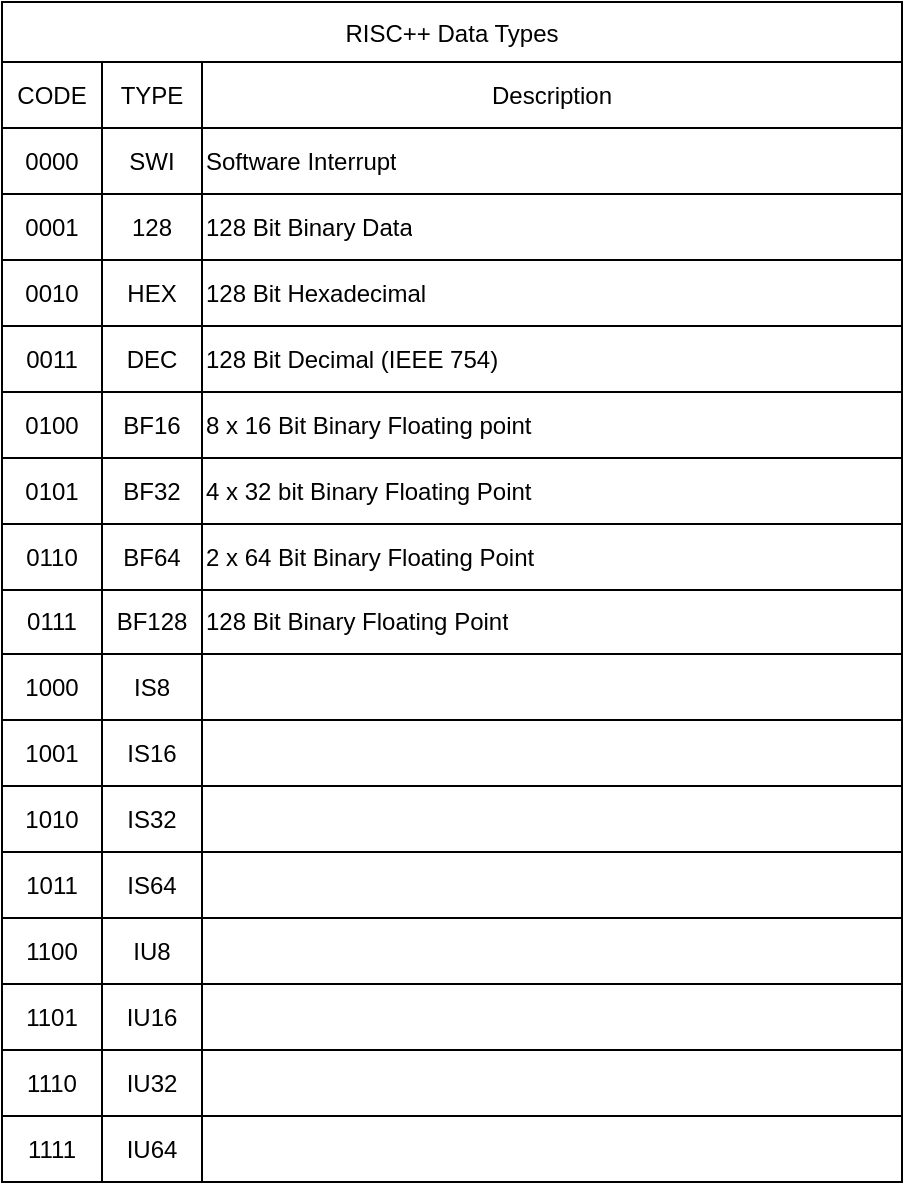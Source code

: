<mxfile version="16.4.0" type="device"><diagram id="VqTv4qRfKvtuIYILml0y" name="Page-1"><mxGraphModel dx="1102" dy="865" grid="1" gridSize="10" guides="1" tooltips="1" connect="1" arrows="1" fold="1" page="1" pageScale="1" pageWidth="850" pageHeight="1100" math="0" shadow="0"><root><mxCell id="0"/><mxCell id="1" parent="0"/><mxCell id="GdeKBlrS-vbc4t6NYFXZ-1" value="RISC++ Data Types" style="shape=table;startSize=30;container=1;collapsible=0;childLayout=tableLayout;" vertex="1" parent="1"><mxGeometry x="340" y="90" width="450" height="590" as="geometry"/></mxCell><mxCell id="GdeKBlrS-vbc4t6NYFXZ-2" value="" style="shape=tableRow;horizontal=0;startSize=0;swimlaneHead=0;swimlaneBody=0;top=0;left=0;bottom=0;right=0;collapsible=0;dropTarget=0;fillColor=none;points=[[0,0.5],[1,0.5]];portConstraint=eastwest;" vertex="1" parent="GdeKBlrS-vbc4t6NYFXZ-1"><mxGeometry y="30" width="450" height="33" as="geometry"/></mxCell><mxCell id="GdeKBlrS-vbc4t6NYFXZ-3" value="CODE" style="shape=partialRectangle;html=1;whiteSpace=wrap;connectable=0;overflow=hidden;fillColor=none;top=0;left=0;bottom=0;right=0;pointerEvents=1;" vertex="1" parent="GdeKBlrS-vbc4t6NYFXZ-2"><mxGeometry width="50" height="33" as="geometry"><mxRectangle width="50" height="33" as="alternateBounds"/></mxGeometry></mxCell><mxCell id="GdeKBlrS-vbc4t6NYFXZ-4" value="TYPE" style="shape=partialRectangle;html=1;whiteSpace=wrap;connectable=0;overflow=hidden;fillColor=none;top=0;left=0;bottom=0;right=0;pointerEvents=1;" vertex="1" parent="GdeKBlrS-vbc4t6NYFXZ-2"><mxGeometry x="50" width="50" height="33" as="geometry"><mxRectangle width="50" height="33" as="alternateBounds"/></mxGeometry></mxCell><mxCell id="GdeKBlrS-vbc4t6NYFXZ-5" value="Description" style="shape=partialRectangle;html=1;whiteSpace=wrap;connectable=0;overflow=hidden;fillColor=none;top=0;left=0;bottom=0;right=0;pointerEvents=1;" vertex="1" parent="GdeKBlrS-vbc4t6NYFXZ-2"><mxGeometry x="100" width="350" height="33" as="geometry"><mxRectangle width="350" height="33" as="alternateBounds"/></mxGeometry></mxCell><mxCell id="GdeKBlrS-vbc4t6NYFXZ-6" value="" style="shape=tableRow;horizontal=0;startSize=0;swimlaneHead=0;swimlaneBody=0;top=0;left=0;bottom=0;right=0;collapsible=0;dropTarget=0;fillColor=none;points=[[0,0.5],[1,0.5]];portConstraint=eastwest;" vertex="1" parent="GdeKBlrS-vbc4t6NYFXZ-1"><mxGeometry y="63" width="450" height="33" as="geometry"/></mxCell><mxCell id="GdeKBlrS-vbc4t6NYFXZ-7" value="0000" style="shape=partialRectangle;html=1;whiteSpace=wrap;connectable=0;overflow=hidden;fillColor=none;top=0;left=0;bottom=0;right=0;pointerEvents=1;" vertex="1" parent="GdeKBlrS-vbc4t6NYFXZ-6"><mxGeometry width="50" height="33" as="geometry"><mxRectangle width="50" height="33" as="alternateBounds"/></mxGeometry></mxCell><mxCell id="GdeKBlrS-vbc4t6NYFXZ-8" value="SWI" style="shape=partialRectangle;html=1;whiteSpace=wrap;connectable=0;overflow=hidden;fillColor=none;top=0;left=0;bottom=0;right=0;pointerEvents=1;" vertex="1" parent="GdeKBlrS-vbc4t6NYFXZ-6"><mxGeometry x="50" width="50" height="33" as="geometry"><mxRectangle width="50" height="33" as="alternateBounds"/></mxGeometry></mxCell><mxCell id="GdeKBlrS-vbc4t6NYFXZ-9" value="Software Interrupt" style="shape=partialRectangle;html=1;whiteSpace=wrap;connectable=0;overflow=hidden;fillColor=none;top=0;left=0;bottom=0;right=0;pointerEvents=1;align=left;" vertex="1" parent="GdeKBlrS-vbc4t6NYFXZ-6"><mxGeometry x="100" width="350" height="33" as="geometry"><mxRectangle width="350" height="33" as="alternateBounds"/></mxGeometry></mxCell><mxCell id="GdeKBlrS-vbc4t6NYFXZ-10" value="" style="shape=tableRow;horizontal=0;startSize=0;swimlaneHead=0;swimlaneBody=0;top=0;left=0;bottom=0;right=0;collapsible=0;dropTarget=0;fillColor=none;points=[[0,0.5],[1,0.5]];portConstraint=eastwest;" vertex="1" parent="GdeKBlrS-vbc4t6NYFXZ-1"><mxGeometry y="96" width="450" height="33" as="geometry"/></mxCell><mxCell id="GdeKBlrS-vbc4t6NYFXZ-11" value="0001" style="shape=partialRectangle;html=1;whiteSpace=wrap;connectable=0;overflow=hidden;fillColor=none;top=0;left=0;bottom=0;right=0;pointerEvents=1;" vertex="1" parent="GdeKBlrS-vbc4t6NYFXZ-10"><mxGeometry width="50" height="33" as="geometry"><mxRectangle width="50" height="33" as="alternateBounds"/></mxGeometry></mxCell><mxCell id="GdeKBlrS-vbc4t6NYFXZ-12" value="128" style="shape=partialRectangle;html=1;whiteSpace=wrap;connectable=0;overflow=hidden;fillColor=none;top=0;left=0;bottom=0;right=0;pointerEvents=1;" vertex="1" parent="GdeKBlrS-vbc4t6NYFXZ-10"><mxGeometry x="50" width="50" height="33" as="geometry"><mxRectangle width="50" height="33" as="alternateBounds"/></mxGeometry></mxCell><mxCell id="GdeKBlrS-vbc4t6NYFXZ-13" value="128 Bit Binary Data" style="shape=partialRectangle;html=1;whiteSpace=wrap;connectable=0;overflow=hidden;fillColor=none;top=0;left=0;bottom=0;right=0;pointerEvents=1;align=left;" vertex="1" parent="GdeKBlrS-vbc4t6NYFXZ-10"><mxGeometry x="100" width="350" height="33" as="geometry"><mxRectangle width="350" height="33" as="alternateBounds"/></mxGeometry></mxCell><mxCell id="GdeKBlrS-vbc4t6NYFXZ-14" value="" style="shape=tableRow;horizontal=0;startSize=0;swimlaneHead=0;swimlaneBody=0;top=0;left=0;bottom=0;right=0;collapsible=0;dropTarget=0;fillColor=none;points=[[0,0.5],[1,0.5]];portConstraint=eastwest;" vertex="1" parent="GdeKBlrS-vbc4t6NYFXZ-1"><mxGeometry y="129" width="450" height="33" as="geometry"/></mxCell><mxCell id="GdeKBlrS-vbc4t6NYFXZ-15" value="0010" style="shape=partialRectangle;html=1;whiteSpace=wrap;connectable=0;overflow=hidden;fillColor=none;top=0;left=0;bottom=0;right=0;pointerEvents=1;" vertex="1" parent="GdeKBlrS-vbc4t6NYFXZ-14"><mxGeometry width="50" height="33" as="geometry"><mxRectangle width="50" height="33" as="alternateBounds"/></mxGeometry></mxCell><mxCell id="GdeKBlrS-vbc4t6NYFXZ-16" value="HEX" style="shape=partialRectangle;html=1;whiteSpace=wrap;connectable=0;overflow=hidden;fillColor=none;top=0;left=0;bottom=0;right=0;pointerEvents=1;" vertex="1" parent="GdeKBlrS-vbc4t6NYFXZ-14"><mxGeometry x="50" width="50" height="33" as="geometry"><mxRectangle width="50" height="33" as="alternateBounds"/></mxGeometry></mxCell><mxCell id="GdeKBlrS-vbc4t6NYFXZ-17" value="128 Bit Hexadecimal" style="shape=partialRectangle;html=1;whiteSpace=wrap;connectable=0;overflow=hidden;fillColor=none;top=0;left=0;bottom=0;right=0;pointerEvents=1;align=left;" vertex="1" parent="GdeKBlrS-vbc4t6NYFXZ-14"><mxGeometry x="100" width="350" height="33" as="geometry"><mxRectangle width="350" height="33" as="alternateBounds"/></mxGeometry></mxCell><mxCell id="GdeKBlrS-vbc4t6NYFXZ-18" value="" style="shape=tableRow;horizontal=0;startSize=0;swimlaneHead=0;swimlaneBody=0;top=0;left=0;bottom=0;right=0;collapsible=0;dropTarget=0;fillColor=none;points=[[0,0.5],[1,0.5]];portConstraint=eastwest;" vertex="1" parent="GdeKBlrS-vbc4t6NYFXZ-1"><mxGeometry y="162" width="450" height="33" as="geometry"/></mxCell><mxCell id="GdeKBlrS-vbc4t6NYFXZ-19" value="0011" style="shape=partialRectangle;html=1;whiteSpace=wrap;connectable=0;overflow=hidden;fillColor=none;top=0;left=0;bottom=0;right=0;pointerEvents=1;" vertex="1" parent="GdeKBlrS-vbc4t6NYFXZ-18"><mxGeometry width="50" height="33" as="geometry"><mxRectangle width="50" height="33" as="alternateBounds"/></mxGeometry></mxCell><mxCell id="GdeKBlrS-vbc4t6NYFXZ-20" value="DEC" style="shape=partialRectangle;html=1;whiteSpace=wrap;connectable=0;overflow=hidden;fillColor=none;top=0;left=0;bottom=0;right=0;pointerEvents=1;" vertex="1" parent="GdeKBlrS-vbc4t6NYFXZ-18"><mxGeometry x="50" width="50" height="33" as="geometry"><mxRectangle width="50" height="33" as="alternateBounds"/></mxGeometry></mxCell><mxCell id="GdeKBlrS-vbc4t6NYFXZ-21" value="128 Bit Decimal (IEEE 754)" style="shape=partialRectangle;html=1;whiteSpace=wrap;connectable=0;overflow=hidden;fillColor=none;top=0;left=0;bottom=0;right=0;pointerEvents=1;align=left;" vertex="1" parent="GdeKBlrS-vbc4t6NYFXZ-18"><mxGeometry x="100" width="350" height="33" as="geometry"><mxRectangle width="350" height="33" as="alternateBounds"/></mxGeometry></mxCell><mxCell id="GdeKBlrS-vbc4t6NYFXZ-22" value="" style="shape=tableRow;horizontal=0;startSize=0;swimlaneHead=0;swimlaneBody=0;top=0;left=0;bottom=0;right=0;collapsible=0;dropTarget=0;fillColor=none;points=[[0,0.5],[1,0.5]];portConstraint=eastwest;" vertex="1" parent="GdeKBlrS-vbc4t6NYFXZ-1"><mxGeometry y="195" width="450" height="33" as="geometry"/></mxCell><mxCell id="GdeKBlrS-vbc4t6NYFXZ-23" value="0100" style="shape=partialRectangle;html=1;whiteSpace=wrap;connectable=0;overflow=hidden;fillColor=none;top=0;left=0;bottom=0;right=0;pointerEvents=1;" vertex="1" parent="GdeKBlrS-vbc4t6NYFXZ-22"><mxGeometry width="50" height="33" as="geometry"><mxRectangle width="50" height="33" as="alternateBounds"/></mxGeometry></mxCell><mxCell id="GdeKBlrS-vbc4t6NYFXZ-24" value="BF16" style="shape=partialRectangle;html=1;whiteSpace=wrap;connectable=0;overflow=hidden;fillColor=none;top=0;left=0;bottom=0;right=0;pointerEvents=1;" vertex="1" parent="GdeKBlrS-vbc4t6NYFXZ-22"><mxGeometry x="50" width="50" height="33" as="geometry"><mxRectangle width="50" height="33" as="alternateBounds"/></mxGeometry></mxCell><mxCell id="GdeKBlrS-vbc4t6NYFXZ-25" value="8 x 16 Bit Binary Floating point" style="shape=partialRectangle;html=1;whiteSpace=wrap;connectable=0;overflow=hidden;fillColor=none;top=0;left=0;bottom=0;right=0;pointerEvents=1;align=left;" vertex="1" parent="GdeKBlrS-vbc4t6NYFXZ-22"><mxGeometry x="100" width="350" height="33" as="geometry"><mxRectangle width="350" height="33" as="alternateBounds"/></mxGeometry></mxCell><mxCell id="GdeKBlrS-vbc4t6NYFXZ-26" value="" style="shape=tableRow;horizontal=0;startSize=0;swimlaneHead=0;swimlaneBody=0;top=0;left=0;bottom=0;right=0;collapsible=0;dropTarget=0;fillColor=none;points=[[0,0.5],[1,0.5]];portConstraint=eastwest;" vertex="1" parent="GdeKBlrS-vbc4t6NYFXZ-1"><mxGeometry y="228" width="450" height="33" as="geometry"/></mxCell><mxCell id="GdeKBlrS-vbc4t6NYFXZ-27" value="0101" style="shape=partialRectangle;html=1;whiteSpace=wrap;connectable=0;overflow=hidden;fillColor=none;top=0;left=0;bottom=0;right=0;pointerEvents=1;" vertex="1" parent="GdeKBlrS-vbc4t6NYFXZ-26"><mxGeometry width="50" height="33" as="geometry"><mxRectangle width="50" height="33" as="alternateBounds"/></mxGeometry></mxCell><mxCell id="GdeKBlrS-vbc4t6NYFXZ-28" value="BF32" style="shape=partialRectangle;html=1;whiteSpace=wrap;connectable=0;overflow=hidden;fillColor=none;top=0;left=0;bottom=0;right=0;pointerEvents=1;" vertex="1" parent="GdeKBlrS-vbc4t6NYFXZ-26"><mxGeometry x="50" width="50" height="33" as="geometry"><mxRectangle width="50" height="33" as="alternateBounds"/></mxGeometry></mxCell><mxCell id="GdeKBlrS-vbc4t6NYFXZ-29" value="4 x 32 bit Binary Floating Point" style="shape=partialRectangle;html=1;whiteSpace=wrap;connectable=0;overflow=hidden;fillColor=none;top=0;left=0;bottom=0;right=0;pointerEvents=1;align=left;" vertex="1" parent="GdeKBlrS-vbc4t6NYFXZ-26"><mxGeometry x="100" width="350" height="33" as="geometry"><mxRectangle width="350" height="33" as="alternateBounds"/></mxGeometry></mxCell><mxCell id="GdeKBlrS-vbc4t6NYFXZ-30" value="" style="shape=tableRow;horizontal=0;startSize=0;swimlaneHead=0;swimlaneBody=0;top=0;left=0;bottom=0;right=0;collapsible=0;dropTarget=0;fillColor=none;points=[[0,0.5],[1,0.5]];portConstraint=eastwest;" vertex="1" parent="GdeKBlrS-vbc4t6NYFXZ-1"><mxGeometry y="261" width="450" height="33" as="geometry"/></mxCell><mxCell id="GdeKBlrS-vbc4t6NYFXZ-31" value="0110" style="shape=partialRectangle;html=1;whiteSpace=wrap;connectable=0;overflow=hidden;fillColor=none;top=0;left=0;bottom=0;right=0;pointerEvents=1;" vertex="1" parent="GdeKBlrS-vbc4t6NYFXZ-30"><mxGeometry width="50" height="33" as="geometry"><mxRectangle width="50" height="33" as="alternateBounds"/></mxGeometry></mxCell><mxCell id="GdeKBlrS-vbc4t6NYFXZ-32" value="BF64" style="shape=partialRectangle;html=1;whiteSpace=wrap;connectable=0;overflow=hidden;fillColor=none;top=0;left=0;bottom=0;right=0;pointerEvents=1;" vertex="1" parent="GdeKBlrS-vbc4t6NYFXZ-30"><mxGeometry x="50" width="50" height="33" as="geometry"><mxRectangle width="50" height="33" as="alternateBounds"/></mxGeometry></mxCell><mxCell id="GdeKBlrS-vbc4t6NYFXZ-33" value="2 x 64 Bit Binary Floating Point" style="shape=partialRectangle;html=1;whiteSpace=wrap;connectable=0;overflow=hidden;fillColor=none;top=0;left=0;bottom=0;right=0;pointerEvents=1;align=left;" vertex="1" parent="GdeKBlrS-vbc4t6NYFXZ-30"><mxGeometry x="100" width="350" height="33" as="geometry"><mxRectangle width="350" height="33" as="alternateBounds"/></mxGeometry></mxCell><mxCell id="GdeKBlrS-vbc4t6NYFXZ-34" value="" style="shape=tableRow;horizontal=0;startSize=0;swimlaneHead=0;swimlaneBody=0;top=0;left=0;bottom=0;right=0;collapsible=0;dropTarget=0;fillColor=none;points=[[0,0.5],[1,0.5]];portConstraint=eastwest;" vertex="1" parent="GdeKBlrS-vbc4t6NYFXZ-1"><mxGeometry y="294" width="450" height="32" as="geometry"/></mxCell><mxCell id="GdeKBlrS-vbc4t6NYFXZ-35" value="0111" style="shape=partialRectangle;html=1;whiteSpace=wrap;connectable=0;overflow=hidden;fillColor=none;top=0;left=0;bottom=0;right=0;pointerEvents=1;" vertex="1" parent="GdeKBlrS-vbc4t6NYFXZ-34"><mxGeometry width="50" height="32" as="geometry"><mxRectangle width="50" height="32" as="alternateBounds"/></mxGeometry></mxCell><mxCell id="GdeKBlrS-vbc4t6NYFXZ-36" value="BF128" style="shape=partialRectangle;html=1;whiteSpace=wrap;connectable=0;overflow=hidden;fillColor=none;top=0;left=0;bottom=0;right=0;pointerEvents=1;" vertex="1" parent="GdeKBlrS-vbc4t6NYFXZ-34"><mxGeometry x="50" width="50" height="32" as="geometry"><mxRectangle width="50" height="32" as="alternateBounds"/></mxGeometry></mxCell><mxCell id="GdeKBlrS-vbc4t6NYFXZ-37" value="128 Bit Binary Floating Point" style="shape=partialRectangle;html=1;whiteSpace=wrap;connectable=0;overflow=hidden;fillColor=none;top=0;left=0;bottom=0;right=0;pointerEvents=1;align=left;" vertex="1" parent="GdeKBlrS-vbc4t6NYFXZ-34"><mxGeometry x="100" width="350" height="32" as="geometry"><mxRectangle width="350" height="32" as="alternateBounds"/></mxGeometry></mxCell><mxCell id="GdeKBlrS-vbc4t6NYFXZ-38" value="" style="shape=tableRow;horizontal=0;startSize=0;swimlaneHead=0;swimlaneBody=0;top=0;left=0;bottom=0;right=0;collapsible=0;dropTarget=0;fillColor=none;points=[[0,0.5],[1,0.5]];portConstraint=eastwest;" vertex="1" parent="GdeKBlrS-vbc4t6NYFXZ-1"><mxGeometry y="326" width="450" height="33" as="geometry"/></mxCell><mxCell id="GdeKBlrS-vbc4t6NYFXZ-39" value="1000" style="shape=partialRectangle;html=1;whiteSpace=wrap;connectable=0;overflow=hidden;fillColor=none;top=0;left=0;bottom=0;right=0;pointerEvents=1;" vertex="1" parent="GdeKBlrS-vbc4t6NYFXZ-38"><mxGeometry width="50" height="33" as="geometry"><mxRectangle width="50" height="33" as="alternateBounds"/></mxGeometry></mxCell><mxCell id="GdeKBlrS-vbc4t6NYFXZ-40" value="IS8" style="shape=partialRectangle;html=1;whiteSpace=wrap;connectable=0;overflow=hidden;fillColor=none;top=0;left=0;bottom=0;right=0;pointerEvents=1;" vertex="1" parent="GdeKBlrS-vbc4t6NYFXZ-38"><mxGeometry x="50" width="50" height="33" as="geometry"><mxRectangle width="50" height="33" as="alternateBounds"/></mxGeometry></mxCell><mxCell id="GdeKBlrS-vbc4t6NYFXZ-41" value="" style="shape=partialRectangle;html=1;whiteSpace=wrap;connectable=0;overflow=hidden;fillColor=none;top=0;left=0;bottom=0;right=0;pointerEvents=1;" vertex="1" parent="GdeKBlrS-vbc4t6NYFXZ-38"><mxGeometry x="100" width="350" height="33" as="geometry"><mxRectangle width="350" height="33" as="alternateBounds"/></mxGeometry></mxCell><mxCell id="GdeKBlrS-vbc4t6NYFXZ-42" value="" style="shape=tableRow;horizontal=0;startSize=0;swimlaneHead=0;swimlaneBody=0;top=0;left=0;bottom=0;right=0;collapsible=0;dropTarget=0;fillColor=none;points=[[0,0.5],[1,0.5]];portConstraint=eastwest;" vertex="1" parent="GdeKBlrS-vbc4t6NYFXZ-1"><mxGeometry y="359" width="450" height="33" as="geometry"/></mxCell><mxCell id="GdeKBlrS-vbc4t6NYFXZ-43" value="1001" style="shape=partialRectangle;html=1;whiteSpace=wrap;connectable=0;overflow=hidden;fillColor=none;top=0;left=0;bottom=0;right=0;pointerEvents=1;" vertex="1" parent="GdeKBlrS-vbc4t6NYFXZ-42"><mxGeometry width="50" height="33" as="geometry"><mxRectangle width="50" height="33" as="alternateBounds"/></mxGeometry></mxCell><mxCell id="GdeKBlrS-vbc4t6NYFXZ-44" value="IS16" style="shape=partialRectangle;html=1;whiteSpace=wrap;connectable=0;overflow=hidden;fillColor=none;top=0;left=0;bottom=0;right=0;pointerEvents=1;" vertex="1" parent="GdeKBlrS-vbc4t6NYFXZ-42"><mxGeometry x="50" width="50" height="33" as="geometry"><mxRectangle width="50" height="33" as="alternateBounds"/></mxGeometry></mxCell><mxCell id="GdeKBlrS-vbc4t6NYFXZ-45" value="" style="shape=partialRectangle;html=1;whiteSpace=wrap;connectable=0;overflow=hidden;fillColor=none;top=0;left=0;bottom=0;right=0;pointerEvents=1;" vertex="1" parent="GdeKBlrS-vbc4t6NYFXZ-42"><mxGeometry x="100" width="350" height="33" as="geometry"><mxRectangle width="350" height="33" as="alternateBounds"/></mxGeometry></mxCell><mxCell id="GdeKBlrS-vbc4t6NYFXZ-46" value="" style="shape=tableRow;horizontal=0;startSize=0;swimlaneHead=0;swimlaneBody=0;top=0;left=0;bottom=0;right=0;collapsible=0;dropTarget=0;fillColor=none;points=[[0,0.5],[1,0.5]];portConstraint=eastwest;" vertex="1" parent="GdeKBlrS-vbc4t6NYFXZ-1"><mxGeometry y="392" width="450" height="33" as="geometry"/></mxCell><mxCell id="GdeKBlrS-vbc4t6NYFXZ-47" value="1010" style="shape=partialRectangle;html=1;whiteSpace=wrap;connectable=0;overflow=hidden;fillColor=none;top=0;left=0;bottom=0;right=0;pointerEvents=1;" vertex="1" parent="GdeKBlrS-vbc4t6NYFXZ-46"><mxGeometry width="50" height="33" as="geometry"><mxRectangle width="50" height="33" as="alternateBounds"/></mxGeometry></mxCell><mxCell id="GdeKBlrS-vbc4t6NYFXZ-48" value="IS32" style="shape=partialRectangle;html=1;whiteSpace=wrap;connectable=0;overflow=hidden;fillColor=none;top=0;left=0;bottom=0;right=0;pointerEvents=1;" vertex="1" parent="GdeKBlrS-vbc4t6NYFXZ-46"><mxGeometry x="50" width="50" height="33" as="geometry"><mxRectangle width="50" height="33" as="alternateBounds"/></mxGeometry></mxCell><mxCell id="GdeKBlrS-vbc4t6NYFXZ-49" value="" style="shape=partialRectangle;html=1;whiteSpace=wrap;connectable=0;overflow=hidden;fillColor=none;top=0;left=0;bottom=0;right=0;pointerEvents=1;" vertex="1" parent="GdeKBlrS-vbc4t6NYFXZ-46"><mxGeometry x="100" width="350" height="33" as="geometry"><mxRectangle width="350" height="33" as="alternateBounds"/></mxGeometry></mxCell><mxCell id="GdeKBlrS-vbc4t6NYFXZ-50" value="" style="shape=tableRow;horizontal=0;startSize=0;swimlaneHead=0;swimlaneBody=0;top=0;left=0;bottom=0;right=0;collapsible=0;dropTarget=0;fillColor=none;points=[[0,0.5],[1,0.5]];portConstraint=eastwest;" vertex="1" parent="GdeKBlrS-vbc4t6NYFXZ-1"><mxGeometry y="425" width="450" height="33" as="geometry"/></mxCell><mxCell id="GdeKBlrS-vbc4t6NYFXZ-51" value="1011" style="shape=partialRectangle;html=1;whiteSpace=wrap;connectable=0;overflow=hidden;fillColor=none;top=0;left=0;bottom=0;right=0;pointerEvents=1;" vertex="1" parent="GdeKBlrS-vbc4t6NYFXZ-50"><mxGeometry width="50" height="33" as="geometry"><mxRectangle width="50" height="33" as="alternateBounds"/></mxGeometry></mxCell><mxCell id="GdeKBlrS-vbc4t6NYFXZ-52" value="IS64" style="shape=partialRectangle;html=1;whiteSpace=wrap;connectable=0;overflow=hidden;fillColor=none;top=0;left=0;bottom=0;right=0;pointerEvents=1;" vertex="1" parent="GdeKBlrS-vbc4t6NYFXZ-50"><mxGeometry x="50" width="50" height="33" as="geometry"><mxRectangle width="50" height="33" as="alternateBounds"/></mxGeometry></mxCell><mxCell id="GdeKBlrS-vbc4t6NYFXZ-53" value="" style="shape=partialRectangle;html=1;whiteSpace=wrap;connectable=0;overflow=hidden;fillColor=none;top=0;left=0;bottom=0;right=0;pointerEvents=1;" vertex="1" parent="GdeKBlrS-vbc4t6NYFXZ-50"><mxGeometry x="100" width="350" height="33" as="geometry"><mxRectangle width="350" height="33" as="alternateBounds"/></mxGeometry></mxCell><mxCell id="GdeKBlrS-vbc4t6NYFXZ-54" value="" style="shape=tableRow;horizontal=0;startSize=0;swimlaneHead=0;swimlaneBody=0;top=0;left=0;bottom=0;right=0;collapsible=0;dropTarget=0;fillColor=none;points=[[0,0.5],[1,0.5]];portConstraint=eastwest;" vertex="1" parent="GdeKBlrS-vbc4t6NYFXZ-1"><mxGeometry y="458" width="450" height="33" as="geometry"/></mxCell><mxCell id="GdeKBlrS-vbc4t6NYFXZ-55" value="1100" style="shape=partialRectangle;html=1;whiteSpace=wrap;connectable=0;overflow=hidden;fillColor=none;top=0;left=0;bottom=0;right=0;pointerEvents=1;" vertex="1" parent="GdeKBlrS-vbc4t6NYFXZ-54"><mxGeometry width="50" height="33" as="geometry"><mxRectangle width="50" height="33" as="alternateBounds"/></mxGeometry></mxCell><mxCell id="GdeKBlrS-vbc4t6NYFXZ-56" value="IU8" style="shape=partialRectangle;html=1;whiteSpace=wrap;connectable=0;overflow=hidden;fillColor=none;top=0;left=0;bottom=0;right=0;pointerEvents=1;" vertex="1" parent="GdeKBlrS-vbc4t6NYFXZ-54"><mxGeometry x="50" width="50" height="33" as="geometry"><mxRectangle width="50" height="33" as="alternateBounds"/></mxGeometry></mxCell><mxCell id="GdeKBlrS-vbc4t6NYFXZ-57" value="" style="shape=partialRectangle;html=1;whiteSpace=wrap;connectable=0;overflow=hidden;fillColor=none;top=0;left=0;bottom=0;right=0;pointerEvents=1;" vertex="1" parent="GdeKBlrS-vbc4t6NYFXZ-54"><mxGeometry x="100" width="350" height="33" as="geometry"><mxRectangle width="350" height="33" as="alternateBounds"/></mxGeometry></mxCell><mxCell id="GdeKBlrS-vbc4t6NYFXZ-58" value="" style="shape=tableRow;horizontal=0;startSize=0;swimlaneHead=0;swimlaneBody=0;top=0;left=0;bottom=0;right=0;collapsible=0;dropTarget=0;fillColor=none;points=[[0,0.5],[1,0.5]];portConstraint=eastwest;" vertex="1" parent="GdeKBlrS-vbc4t6NYFXZ-1"><mxGeometry y="491" width="450" height="33" as="geometry"/></mxCell><mxCell id="GdeKBlrS-vbc4t6NYFXZ-59" value="1101" style="shape=partialRectangle;html=1;whiteSpace=wrap;connectable=0;overflow=hidden;fillColor=none;top=0;left=0;bottom=0;right=0;pointerEvents=1;" vertex="1" parent="GdeKBlrS-vbc4t6NYFXZ-58"><mxGeometry width="50" height="33" as="geometry"><mxRectangle width="50" height="33" as="alternateBounds"/></mxGeometry></mxCell><mxCell id="GdeKBlrS-vbc4t6NYFXZ-60" value="IU16" style="shape=partialRectangle;html=1;whiteSpace=wrap;connectable=0;overflow=hidden;fillColor=none;top=0;left=0;bottom=0;right=0;pointerEvents=1;" vertex="1" parent="GdeKBlrS-vbc4t6NYFXZ-58"><mxGeometry x="50" width="50" height="33" as="geometry"><mxRectangle width="50" height="33" as="alternateBounds"/></mxGeometry></mxCell><mxCell id="GdeKBlrS-vbc4t6NYFXZ-61" value="" style="shape=partialRectangle;html=1;whiteSpace=wrap;connectable=0;overflow=hidden;fillColor=none;top=0;left=0;bottom=0;right=0;pointerEvents=1;" vertex="1" parent="GdeKBlrS-vbc4t6NYFXZ-58"><mxGeometry x="100" width="350" height="33" as="geometry"><mxRectangle width="350" height="33" as="alternateBounds"/></mxGeometry></mxCell><mxCell id="GdeKBlrS-vbc4t6NYFXZ-62" value="" style="shape=tableRow;horizontal=0;startSize=0;swimlaneHead=0;swimlaneBody=0;top=0;left=0;bottom=0;right=0;collapsible=0;dropTarget=0;fillColor=none;points=[[0,0.5],[1,0.5]];portConstraint=eastwest;" vertex="1" parent="GdeKBlrS-vbc4t6NYFXZ-1"><mxGeometry y="524" width="450" height="33" as="geometry"/></mxCell><mxCell id="GdeKBlrS-vbc4t6NYFXZ-63" value="1110" style="shape=partialRectangle;html=1;whiteSpace=wrap;connectable=0;overflow=hidden;fillColor=none;top=0;left=0;bottom=0;right=0;pointerEvents=1;" vertex="1" parent="GdeKBlrS-vbc4t6NYFXZ-62"><mxGeometry width="50" height="33" as="geometry"><mxRectangle width="50" height="33" as="alternateBounds"/></mxGeometry></mxCell><mxCell id="GdeKBlrS-vbc4t6NYFXZ-64" value="IU32" style="shape=partialRectangle;html=1;whiteSpace=wrap;connectable=0;overflow=hidden;fillColor=none;top=0;left=0;bottom=0;right=0;pointerEvents=1;" vertex="1" parent="GdeKBlrS-vbc4t6NYFXZ-62"><mxGeometry x="50" width="50" height="33" as="geometry"><mxRectangle width="50" height="33" as="alternateBounds"/></mxGeometry></mxCell><mxCell id="GdeKBlrS-vbc4t6NYFXZ-65" value="" style="shape=partialRectangle;html=1;whiteSpace=wrap;connectable=0;overflow=hidden;fillColor=none;top=0;left=0;bottom=0;right=0;pointerEvents=1;" vertex="1" parent="GdeKBlrS-vbc4t6NYFXZ-62"><mxGeometry x="100" width="350" height="33" as="geometry"><mxRectangle width="350" height="33" as="alternateBounds"/></mxGeometry></mxCell><mxCell id="GdeKBlrS-vbc4t6NYFXZ-66" value="" style="shape=tableRow;horizontal=0;startSize=0;swimlaneHead=0;swimlaneBody=0;top=0;left=0;bottom=0;right=0;collapsible=0;dropTarget=0;fillColor=none;points=[[0,0.5],[1,0.5]];portConstraint=eastwest;" vertex="1" parent="GdeKBlrS-vbc4t6NYFXZ-1"><mxGeometry y="557" width="450" height="33" as="geometry"/></mxCell><mxCell id="GdeKBlrS-vbc4t6NYFXZ-67" value="1111" style="shape=partialRectangle;html=1;whiteSpace=wrap;connectable=0;overflow=hidden;fillColor=none;top=0;left=0;bottom=0;right=0;pointerEvents=1;" vertex="1" parent="GdeKBlrS-vbc4t6NYFXZ-66"><mxGeometry width="50" height="33" as="geometry"><mxRectangle width="50" height="33" as="alternateBounds"/></mxGeometry></mxCell><mxCell id="GdeKBlrS-vbc4t6NYFXZ-68" value="IU64" style="shape=partialRectangle;html=1;whiteSpace=wrap;connectable=0;overflow=hidden;fillColor=none;top=0;left=0;bottom=0;right=0;pointerEvents=1;" vertex="1" parent="GdeKBlrS-vbc4t6NYFXZ-66"><mxGeometry x="50" width="50" height="33" as="geometry"><mxRectangle width="50" height="33" as="alternateBounds"/></mxGeometry></mxCell><mxCell id="GdeKBlrS-vbc4t6NYFXZ-69" value="" style="shape=partialRectangle;html=1;whiteSpace=wrap;connectable=0;overflow=hidden;fillColor=none;top=0;left=0;bottom=0;right=0;pointerEvents=1;" vertex="1" parent="GdeKBlrS-vbc4t6NYFXZ-66"><mxGeometry x="100" width="350" height="33" as="geometry"><mxRectangle width="350" height="33" as="alternateBounds"/></mxGeometry></mxCell></root></mxGraphModel></diagram></mxfile>